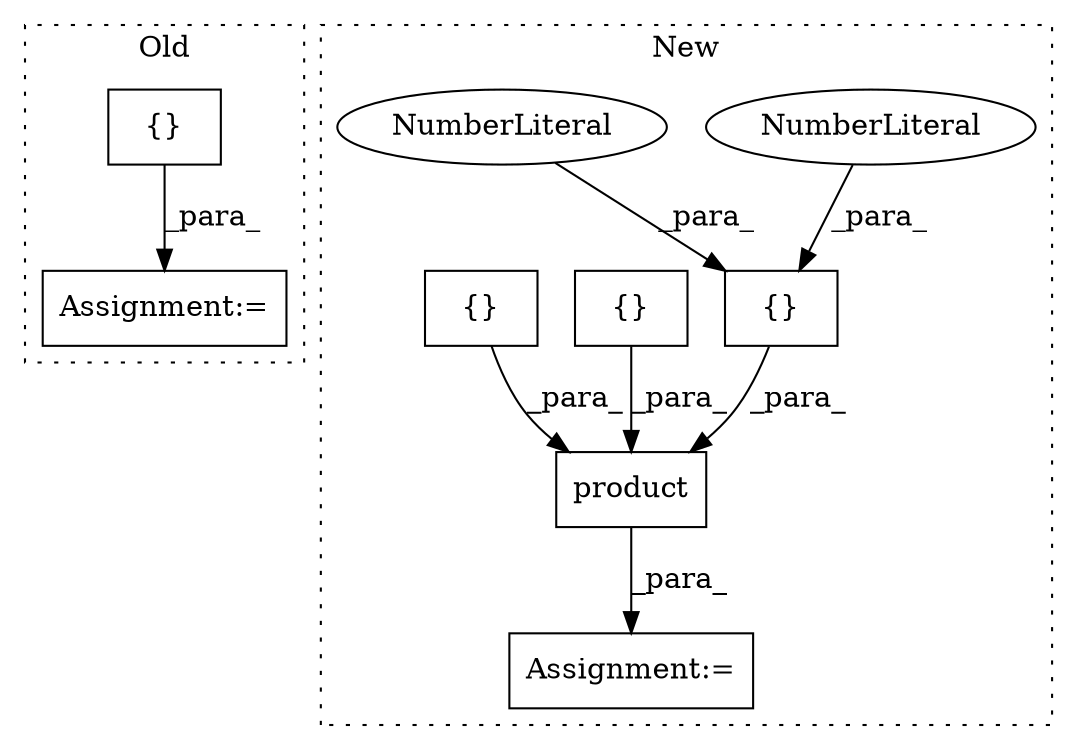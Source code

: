digraph G {
subgraph cluster0 {
1 [label="{}" a="4" s="1400,1805" l="6,2" shape="box"];
7 [label="Assignment:=" a="7" s="1359" l="1" shape="box"];
label = "Old";
style="dotted";
}
subgraph cluster1 {
2 [label="product" a="32" s="1460,1701" l="13,2" shape="box"];
3 [label="{}" a="4" s="1691,1699" l="1,1" shape="box"];
4 [label="NumberLiteral" a="34" s="1698" l="1" shape="ellipse"];
5 [label="NumberLiteral" a="34" s="1696" l="1" shape="ellipse"];
6 [label="{}" a="4" s="1572,1580" l="1,1" shape="box"];
8 [label="Assignment:=" a="7" s="1459" l="1" shape="box"];
9 [label="{}" a="4" s="1511,1519" l="1,1" shape="box"];
label = "New";
style="dotted";
}
1 -> 7 [label="_para_"];
2 -> 8 [label="_para_"];
3 -> 2 [label="_para_"];
4 -> 3 [label="_para_"];
5 -> 3 [label="_para_"];
6 -> 2 [label="_para_"];
9 -> 2 [label="_para_"];
}